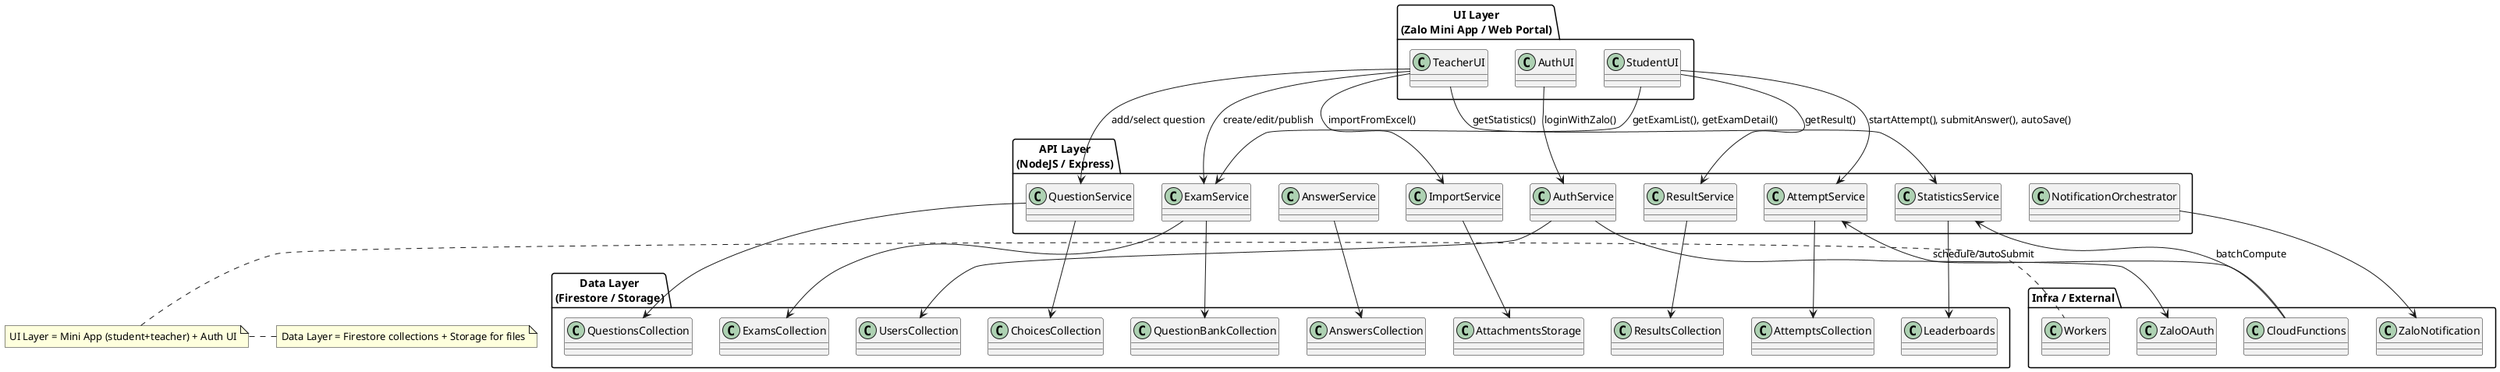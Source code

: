 @startuml
package "UI Layer\n(Zalo Mini App / Web Portal)" {
  class StudentUI
  class TeacherUI
  class AuthUI
}
package "API Layer\n(NodeJS / Express)" {
  class AuthService
  class ExamService
  class QuestionService
  class AttemptService
  class AnswerService
  class ResultService
  class ImportService
  class StatisticsService
  class NotificationOrchestrator
}
package "Data Layer\n(Firestore / Storage)" {
  class UsersCollection
  class ExamsCollection
  class QuestionsCollection
  class ChoicesCollection
  class AttemptsCollection
  class AnswersCollection
  class ResultsCollection
  class QuestionBankCollection
  class AttachmentsStorage
  class Leaderboards
}

package "Infra / External" {
  class ZaloOAuth
  class ZaloNotification
  class CloudFunctions
  class Workers
}
StudentUI --> ExamService : getExamList(), getExamDetail()
StudentUI --> AttemptService : startAttempt(), submitAnswer(), autoSave()
StudentUI --> ResultService : getResult()

TeacherUI --> ExamService : create/edit/publish
TeacherUI --> QuestionService : add/select question
TeacherUI --> ImportService : importFromExcel()
TeacherUI --> StatisticsService : getStatistics()

AuthUI --> AuthService : loginWithZalo()

AuthService --> UsersCollection
ExamService --> ExamsCollection
QuestionService --> QuestionsCollection
QuestionService --> ChoicesCollection
AttemptService --> AttemptsCollection
AnswerService --> AnswersCollection
ResultService --> ResultsCollection
StatisticsService --> Leaderboards
ImportService --> AttachmentsStorage
ExamService --> QuestionBankCollection

AuthService --> ZaloOAuth
NotificationOrchestrator --> ZaloNotification
CloudFunctions --> AttemptService : schedule/autoSubmit
CloudFunctions --> StatisticsService : batchCompute

' Notes
note left: UI Layer = Mini App (student+teacher) + Auth UI
note right: Data Layer = Firestore collections + Storage for files
@enduml

